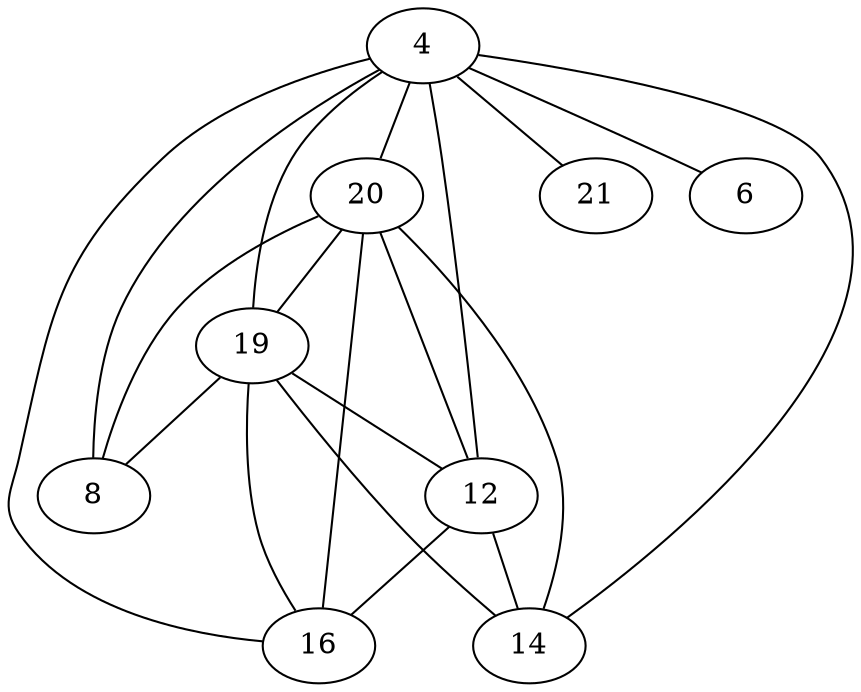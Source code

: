 strict graph{
19 -- 16
20 -- 16
4 -- 16
12 -- 16
20 -- 19
4 -- 19
4 -- 20
4 -- 21
4 -- 6
19 -- 8
20 -- 8
4 -- 8
19 -- 12
20 -- 12
4 -- 12
19 -- 14
20 -- 14
4 -- 14
12 -- 14
}
